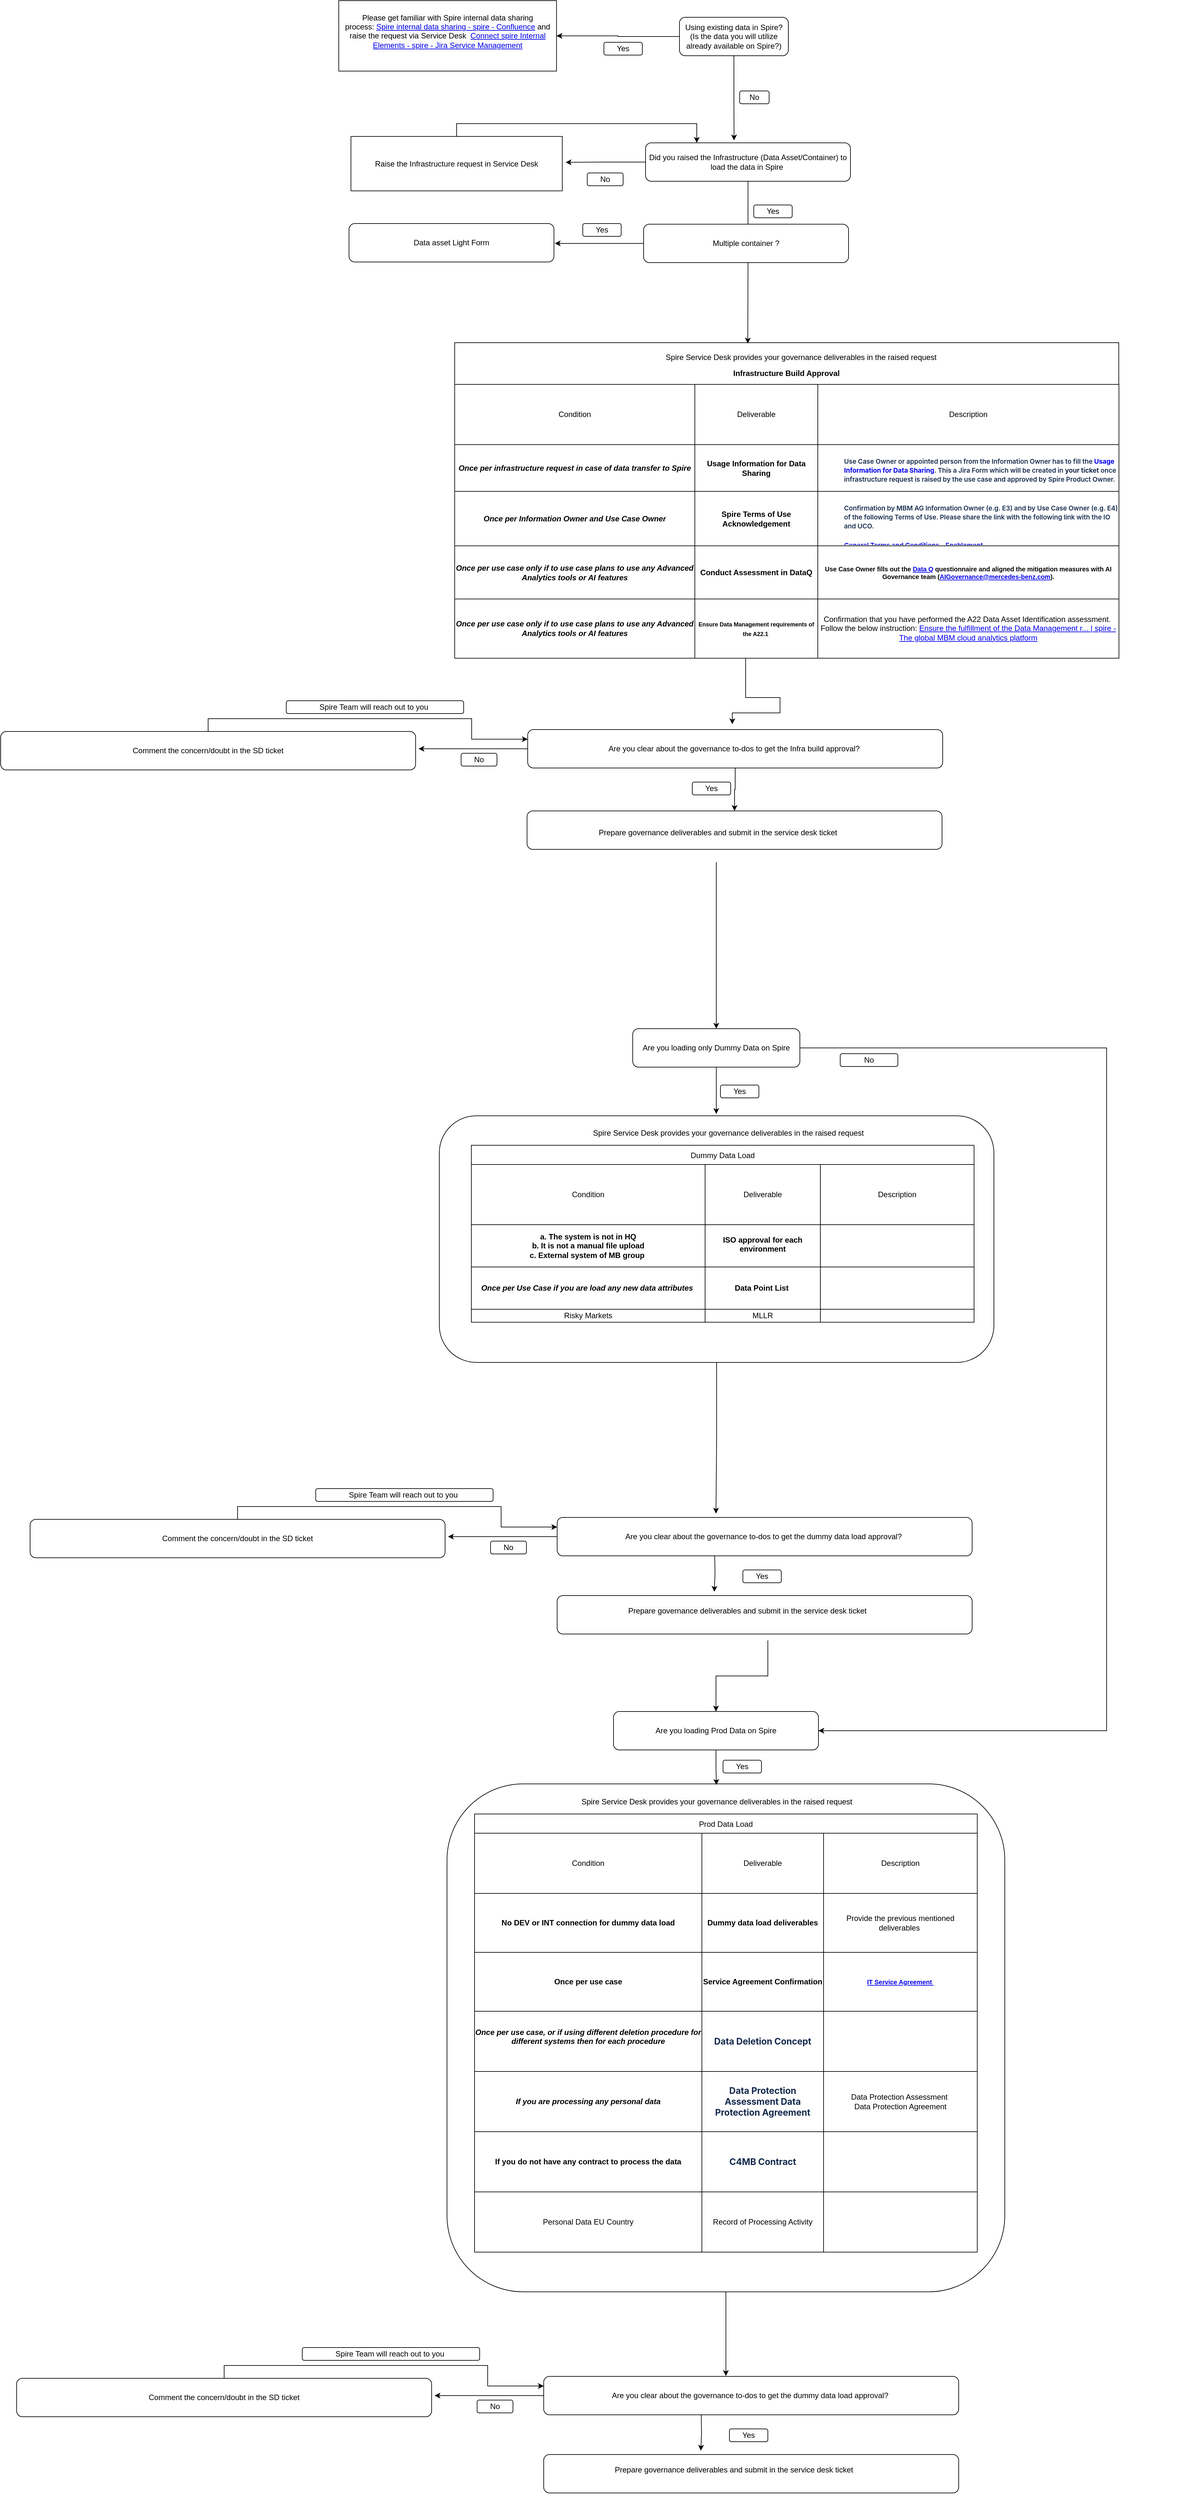 <mxfile version="26.2.14">
  <diagram name="Page-1" id="hQ-1x9BbB4eBENIIL7El">
    <mxGraphModel dx="2473" dy="1954" grid="0" gridSize="10" guides="0" tooltips="1" connect="1" arrows="1" fold="1" page="1" pageScale="1" pageWidth="850" pageHeight="1100" math="0" shadow="0">
      <root>
        <mxCell id="0" />
        <mxCell id="1" parent="0" />
        <mxCell id="YCz1P3o43b8qL185OjPD-56" value="" style="rounded=1;whiteSpace=wrap;html=1;" parent="1" vertex="1">
          <mxGeometry x="-60" y="2782" width="871" height="793" as="geometry" />
        </mxCell>
        <mxCell id="YCz1P3o43b8qL185OjPD-52" value="" style="rounded=1;whiteSpace=wrap;html=1;" parent="1" vertex="1">
          <mxGeometry x="112" y="2488" width="648" height="60" as="geometry" />
        </mxCell>
        <mxCell id="YCz1P3o43b8qL185OjPD-27" value="" style="rounded=1;whiteSpace=wrap;html=1;" parent="1" vertex="1">
          <mxGeometry x="65" y="1263" width="648" height="60" as="geometry" />
        </mxCell>
        <mxCell id="YCz1P3o43b8qL185OjPD-23" value="" style="rounded=1;whiteSpace=wrap;html=1;" parent="1" vertex="1">
          <mxGeometry x="-72" y="1739" width="866" height="385" as="geometry" />
        </mxCell>
        <mxCell id="YCz1P3o43b8qL185OjPD-5" style="edgeStyle=orthogonalEdgeStyle;rounded=0;orthogonalLoop=1;jettySize=auto;html=1;" parent="1" source="LPWXYnSDIeVFGLM9SnJD-1" target="LPWXYnSDIeVFGLM9SnJD-32" edge="1">
          <mxGeometry relative="1" as="geometry" />
        </mxCell>
        <mxCell id="LPWXYnSDIeVFGLM9SnJD-1" value="Using existing data in Spire?&lt;div&gt;(Is the data you will utilize already available on Spire?)&lt;/div&gt;" style="rounded=1;whiteSpace=wrap;html=1;" parent="1" vertex="1">
          <mxGeometry x="303" y="24" width="170" height="60" as="geometry" />
        </mxCell>
        <mxCell id="LPWXYnSDIeVFGLM9SnJD-10" value="No" style="rounded=1;whiteSpace=wrap;html=1;" parent="1" vertex="1">
          <mxGeometry x="397" y="139" width="46" height="20" as="geometry" />
        </mxCell>
        <mxCell id="YCz1P3o43b8qL185OjPD-7" style="edgeStyle=orthogonalEdgeStyle;rounded=0;orthogonalLoop=1;jettySize=auto;html=1;exitX=0;exitY=0.5;exitDx=0;exitDy=0;" parent="1" source="LPWXYnSDIeVFGLM9SnJD-18" edge="1">
          <mxGeometry relative="1" as="geometry">
            <mxPoint x="125.286" y="250.429" as="targetPoint" />
          </mxGeometry>
        </mxCell>
        <mxCell id="LPWXYnSDIeVFGLM9SnJD-18" value="Did you raised the Infrastructure (Data Asset/Container) to load the data in Spire&amp;nbsp;" style="rounded=1;whiteSpace=wrap;html=1;" parent="1" vertex="1">
          <mxGeometry x="250" y="220" width="320" height="60" as="geometry" />
        </mxCell>
        <mxCell id="YCz1P3o43b8qL185OjPD-24" style="edgeStyle=orthogonalEdgeStyle;rounded=0;orthogonalLoop=1;jettySize=auto;html=1;" parent="1" source="LPWXYnSDIeVFGLM9SnJD-28" edge="1">
          <mxGeometry relative="1" as="geometry">
            <mxPoint x="360.5" y="1736.095" as="targetPoint" />
          </mxGeometry>
        </mxCell>
        <mxCell id="LPWXYnSDIeVFGLM9SnJD-28" value="Are you loading only Dummy Data on Spire" style="rounded=1;whiteSpace=wrap;html=1;" parent="1" vertex="1">
          <mxGeometry x="230" y="1603" width="261" height="60" as="geometry" />
        </mxCell>
        <UserObject label="&#xa;&lt;span style=&quot;color: rgb(0, 0, 0); font-family: Helvetica; font-size: 12px; font-style: normal; font-variant-ligatures: normal; font-variant-caps: normal; font-weight: 400; letter-spacing: normal; orphans: 2; text-align: center; text-indent: 0px; text-transform: none; widows: 2; word-spacing: 0px; -webkit-text-stroke-width: 0px; white-space: normal; background-color: rgb(251, 251, 251); text-decoration-thickness: initial; text-decoration-style: initial; text-decoration-color: initial; display: inline !important; float: none;&quot;&gt;Please get familiar with&amp;nbsp;Spire internal data sharing process:&amp;nbsp;&lt;/span&gt;&lt;a style=&quot;forced-color-adjust: none; font-family: Helvetica; font-size: 12px; font-style: normal; font-variant-ligatures: normal; font-variant-caps: normal; font-weight: 400; letter-spacing: normal; orphans: 2; text-align: center; text-indent: 0px; text-transform: none; widows: 2; word-spacing: 0px; -webkit-text-stroke-width: 0px; white-space: normal; background-color: rgb(251, 251, 251);&quot; href=&quot;https://mercedes-benz-mobility.atlassian.net/wiki/spaces/DSPL/pages/673218737/Spire+internal+data+sharing&quot;&gt;Spire internal data sharing - spire - Confluence&lt;/a&gt;&lt;span style=&quot;color: rgb(0, 0, 0); font-family: Helvetica; font-size: 12px; font-style: normal; font-variant-ligatures: normal; font-variant-caps: normal; font-weight: 400; letter-spacing: normal; orphans: 2; text-align: center; text-indent: 0px; text-transform: none; widows: 2; word-spacing: 0px; -webkit-text-stroke-width: 0px; white-space: normal; background-color: rgb(251, 251, 251); text-decoration-thickness: initial; text-decoration-style: initial; text-decoration-color: initial; display: inline !important; float: none;&quot;&gt;&amp;nbsp;and raise the request via Service Desk&amp;nbsp;&amp;nbsp;&lt;/span&gt;&lt;a style=&quot;forced-color-adjust: none; font-family: Helvetica; font-size: 12px; font-style: normal; font-variant-ligatures: normal; font-variant-caps: normal; font-weight: 400; letter-spacing: normal; orphans: 2; text-align: center; text-indent: 0px; text-transform: none; widows: 2; word-spacing: 0px; -webkit-text-stroke-width: 0px; white-space: normal; background-color: rgb(251, 251, 251);&quot; href=&quot;https://mercedes-benz-mobility.atlassian.net/servicedesk/customer/portal/48/group/164/create/971&quot;&gt;Connect spire Internal Elements - spire - Jira Service Management&lt;/a&gt;&#xa;&#xa;" link="&#xa;&lt;span style=&quot;color: rgb(0, 0, 0); font-family: Helvetica; font-size: 12px; font-style: normal; font-variant-ligatures: normal; font-variant-caps: normal; font-weight: 400; letter-spacing: normal; orphans: 2; text-align: center; text-indent: 0px; text-transform: none; widows: 2; word-spacing: 0px; -webkit-text-stroke-width: 0px; white-space: normal; background-color: rgb(251, 251, 251); text-decoration-thickness: initial; text-decoration-style: initial; text-decoration-color: initial; display: inline !important; float: none;&quot;&gt;Please get familiar with&amp;nbsp;Spire internal data sharing process:&amp;nbsp;&lt;/span&gt;&lt;a style=&quot;forced-color-adjust: none; font-family: Helvetica; font-size: 12px; font-style: normal; font-variant-ligatures: normal; font-variant-caps: normal; font-weight: 400; letter-spacing: normal; orphans: 2; text-align: center; text-indent: 0px; text-transform: none; widows: 2; word-spacing: 0px; -webkit-text-stroke-width: 0px; white-space: normal; background-color: rgb(251, 251, 251);&quot; href=&quot;https://mercedes-benz-mobility.atlassian.net/wiki/spaces/DSPL/pages/673218737/Spire+internal+data+sharing&quot;&gt;Spire internal data sharing - spire - Confluence&lt;/a&gt;&lt;span style=&quot;color: rgb(0, 0, 0); font-family: Helvetica; font-size: 12px; font-style: normal; font-variant-ligatures: normal; font-variant-caps: normal; font-weight: 400; letter-spacing: normal; orphans: 2; text-align: center; text-indent: 0px; text-transform: none; widows: 2; word-spacing: 0px; -webkit-text-stroke-width: 0px; white-space: normal; background-color: rgb(251, 251, 251); text-decoration-thickness: initial; text-decoration-style: initial; text-decoration-color: initial; display: inline !important; float: none;&quot;&gt;&amp;nbsp;and raise the request via Service Desk&amp;nbsp;&amp;nbsp;&lt;/span&gt;&lt;a style=&quot;forced-color-adjust: none; font-family: Helvetica; font-size: 12px; font-style: normal; font-variant-ligatures: normal; font-variant-caps: normal; font-weight: 400; letter-spacing: normal; orphans: 2; text-align: center; text-indent: 0px; text-transform: none; widows: 2; word-spacing: 0px; -webkit-text-stroke-width: 0px; white-space: normal; background-color: rgb(251, 251, 251);&quot; href=&quot;https://mercedes-benz-mobility.atlassian.net/servicedesk/customer/portal/48/group/164/create/971&quot;&gt;Connect spire Internal Elements - spire - Jira Service Management&lt;/a&gt;&#xa;&#xa;" id="LPWXYnSDIeVFGLM9SnJD-32">
          <mxCell style="rounded=0;whiteSpace=wrap;html=1;" parent="1" vertex="1">
            <mxGeometry x="-229" y="-2" width="340" height="110" as="geometry" />
          </mxCell>
        </UserObject>
        <mxCell id="LPWXYnSDIeVFGLM9SnJD-85" value="Dummy Data Load" style="shape=table;startSize=30;container=1;collapsible=0;childLayout=tableLayout;" parent="1" vertex="1">
          <mxGeometry x="-22" y="1785" width="785" height="276.25" as="geometry" />
        </mxCell>
        <mxCell id="LPWXYnSDIeVFGLM9SnJD-86" value="" style="shape=tableRow;horizontal=0;startSize=0;swimlaneHead=0;swimlaneBody=0;strokeColor=inherit;top=0;left=0;bottom=0;right=0;collapsible=0;dropTarget=0;fillColor=none;points=[[0,0.5],[1,0.5]];portConstraint=eastwest;" parent="LPWXYnSDIeVFGLM9SnJD-85" vertex="1">
          <mxGeometry y="30" width="785" height="94" as="geometry" />
        </mxCell>
        <mxCell id="LPWXYnSDIeVFGLM9SnJD-95" value="Condition" style="shape=partialRectangle;html=1;whiteSpace=wrap;connectable=0;strokeColor=inherit;overflow=hidden;fillColor=none;top=0;left=0;bottom=0;right=0;pointerEvents=1;" parent="LPWXYnSDIeVFGLM9SnJD-86" vertex="1">
          <mxGeometry width="365" height="94" as="geometry">
            <mxRectangle width="365" height="94" as="alternateBounds" />
          </mxGeometry>
        </mxCell>
        <mxCell id="LPWXYnSDIeVFGLM9SnJD-87" value="Deliverable" style="shape=partialRectangle;html=1;whiteSpace=wrap;connectable=0;strokeColor=inherit;overflow=hidden;fillColor=none;top=0;left=0;bottom=0;right=0;pointerEvents=1;" parent="LPWXYnSDIeVFGLM9SnJD-86" vertex="1">
          <mxGeometry x="365" width="180" height="94" as="geometry">
            <mxRectangle width="180" height="94" as="alternateBounds" />
          </mxGeometry>
        </mxCell>
        <mxCell id="LPWXYnSDIeVFGLM9SnJD-88" value="Description" style="shape=partialRectangle;html=1;whiteSpace=wrap;connectable=0;strokeColor=inherit;overflow=hidden;fillColor=none;top=0;left=0;bottom=0;right=0;pointerEvents=1;" parent="LPWXYnSDIeVFGLM9SnJD-86" vertex="1">
          <mxGeometry x="545" width="240" height="94" as="geometry">
            <mxRectangle width="240" height="94" as="alternateBounds" />
          </mxGeometry>
        </mxCell>
        <mxCell id="LPWXYnSDIeVFGLM9SnJD-89" value="" style="shape=tableRow;horizontal=0;startSize=0;swimlaneHead=0;swimlaneBody=0;strokeColor=inherit;top=0;left=0;bottom=0;right=0;collapsible=0;dropTarget=0;fillColor=none;points=[[0,0.5],[1,0.5]];portConstraint=eastwest;" parent="LPWXYnSDIeVFGLM9SnJD-85" vertex="1">
          <mxGeometry y="124" width="785" height="66" as="geometry" />
        </mxCell>
        <mxCell id="LPWXYnSDIeVFGLM9SnJD-96" value="&lt;b&gt;a. The system is not in HQ&lt;/b&gt;&lt;div&gt;&lt;b&gt;b. It is not a manual file upload&lt;/b&gt;&lt;/div&gt;&lt;div&gt;&lt;b&gt;c. External system of MB group&amp;nbsp;&lt;/b&gt;&lt;/div&gt;" style="shape=partialRectangle;html=1;whiteSpace=wrap;connectable=0;strokeColor=inherit;overflow=hidden;fillColor=none;top=0;left=0;bottom=0;right=0;pointerEvents=1;" parent="LPWXYnSDIeVFGLM9SnJD-89" vertex="1">
          <mxGeometry width="365" height="66" as="geometry">
            <mxRectangle width="365" height="66" as="alternateBounds" />
          </mxGeometry>
        </mxCell>
        <mxCell id="LPWXYnSDIeVFGLM9SnJD-90" value="&#xa;&lt;strong style=&quot;forced-color-adjust: none; color: rgb(0, 0, 0); font-family: Helvetica; font-size: 12px; font-style: normal; font-variant-ligatures: normal; font-variant-caps: normal; letter-spacing: normal; orphans: 2; text-indent: 0px; text-transform: none; widows: 2; word-spacing: 0px; -webkit-text-stroke-width: 0px; white-space: normal; background-color: rgb(251, 251, 251); text-decoration-thickness: initial; text-decoration-style: initial; text-decoration-color: initial; text-align: left;&quot; data-prosemirror-mark-name=&quot;strong&quot; data-prosemirror-content-type=&quot;mark&quot;&gt;ISO approval for each environment&lt;/strong&gt;&#xa;&#xa;" style="shape=partialRectangle;html=1;whiteSpace=wrap;connectable=0;strokeColor=inherit;overflow=hidden;fillColor=none;top=0;left=0;bottom=0;right=0;pointerEvents=1;" parent="LPWXYnSDIeVFGLM9SnJD-89" vertex="1">
          <mxGeometry x="365" width="180" height="66" as="geometry">
            <mxRectangle width="180" height="66" as="alternateBounds" />
          </mxGeometry>
        </mxCell>
        <mxCell id="LPWXYnSDIeVFGLM9SnJD-91" value="" style="shape=partialRectangle;html=1;whiteSpace=wrap;connectable=0;strokeColor=inherit;overflow=hidden;fillColor=none;top=0;left=0;bottom=0;right=0;pointerEvents=1;" parent="LPWXYnSDIeVFGLM9SnJD-89" vertex="1">
          <mxGeometry x="545" width="240" height="66" as="geometry">
            <mxRectangle width="240" height="66" as="alternateBounds" />
          </mxGeometry>
        </mxCell>
        <mxCell id="LPWXYnSDIeVFGLM9SnJD-92" style="shape=tableRow;horizontal=0;startSize=0;swimlaneHead=0;swimlaneBody=0;strokeColor=inherit;top=0;left=0;bottom=0;right=0;collapsible=0;dropTarget=0;fillColor=none;points=[[0,0.5],[1,0.5]];portConstraint=eastwest;" parent="LPWXYnSDIeVFGLM9SnJD-85" vertex="1">
          <mxGeometry y="190" width="785" height="66" as="geometry" />
        </mxCell>
        <mxCell id="LPWXYnSDIeVFGLM9SnJD-97" value="&lt;strong style=&quot;color: light-dark(rgb(0, 0, 0), rgb(255, 255, 255)); text-align: left; background-color: transparent;&quot; data-prosemirror-mark-name=&quot;strong&quot; data-prosemirror-content-type=&quot;mark&quot;&gt;&lt;i&gt;Once per Use Case if you are load any new data attributes&amp;nbsp;&lt;/i&gt;&lt;/strong&gt;" style="shape=partialRectangle;html=1;whiteSpace=wrap;connectable=0;strokeColor=inherit;overflow=hidden;fillColor=none;top=0;left=0;bottom=0;right=0;pointerEvents=1;" parent="LPWXYnSDIeVFGLM9SnJD-92" vertex="1">
          <mxGeometry width="365" height="66" as="geometry">
            <mxRectangle width="365" height="66" as="alternateBounds" />
          </mxGeometry>
        </mxCell>
        <mxCell id="LPWXYnSDIeVFGLM9SnJD-93" value="&lt;strong style=&quot;text-align: left;&quot; data-prosemirror-mark-name=&quot;strong&quot; data-prosemirror-content-type=&quot;mark&quot;&gt;Data Point List&amp;nbsp;&lt;/strong&gt;" style="shape=partialRectangle;html=1;whiteSpace=wrap;connectable=0;strokeColor=inherit;overflow=hidden;fillColor=none;top=0;left=0;bottom=0;right=0;pointerEvents=1;" parent="LPWXYnSDIeVFGLM9SnJD-92" vertex="1">
          <mxGeometry x="365" width="180" height="66" as="geometry">
            <mxRectangle width="180" height="66" as="alternateBounds" />
          </mxGeometry>
        </mxCell>
        <mxCell id="LPWXYnSDIeVFGLM9SnJD-94" style="shape=partialRectangle;html=1;whiteSpace=wrap;connectable=0;strokeColor=inherit;overflow=hidden;fillColor=none;top=0;left=0;bottom=0;right=0;pointerEvents=1;" parent="LPWXYnSDIeVFGLM9SnJD-92" vertex="1">
          <mxGeometry x="545" width="240" height="66" as="geometry">
            <mxRectangle width="240" height="66" as="alternateBounds" />
          </mxGeometry>
        </mxCell>
        <mxCell id="Y7k2DuHG3BQ3ztzCPaFn-8" style="shape=tableRow;horizontal=0;startSize=0;swimlaneHead=0;swimlaneBody=0;strokeColor=inherit;top=0;left=0;bottom=0;right=0;collapsible=0;dropTarget=0;fillColor=none;points=[[0,0.5],[1,0.5]];portConstraint=eastwest;" vertex="1" parent="LPWXYnSDIeVFGLM9SnJD-85">
          <mxGeometry y="256" width="785" height="20" as="geometry" />
        </mxCell>
        <mxCell id="Y7k2DuHG3BQ3ztzCPaFn-9" value="Risky Markets" style="shape=partialRectangle;html=1;whiteSpace=wrap;connectable=0;strokeColor=inherit;overflow=hidden;fillColor=none;top=0;left=0;bottom=0;right=0;pointerEvents=1;" vertex="1" parent="Y7k2DuHG3BQ3ztzCPaFn-8">
          <mxGeometry width="365" height="20" as="geometry">
            <mxRectangle width="365" height="20" as="alternateBounds" />
          </mxGeometry>
        </mxCell>
        <mxCell id="Y7k2DuHG3BQ3ztzCPaFn-10" value="MLLR" style="shape=partialRectangle;html=1;whiteSpace=wrap;connectable=0;strokeColor=inherit;overflow=hidden;fillColor=none;top=0;left=0;bottom=0;right=0;pointerEvents=1;" vertex="1" parent="Y7k2DuHG3BQ3ztzCPaFn-8">
          <mxGeometry x="365" width="180" height="20" as="geometry">
            <mxRectangle width="180" height="20" as="alternateBounds" />
          </mxGeometry>
        </mxCell>
        <mxCell id="Y7k2DuHG3BQ3ztzCPaFn-11" style="shape=partialRectangle;html=1;whiteSpace=wrap;connectable=0;strokeColor=inherit;overflow=hidden;fillColor=none;top=0;left=0;bottom=0;right=0;pointerEvents=1;" vertex="1" parent="Y7k2DuHG3BQ3ztzCPaFn-8">
          <mxGeometry x="545" width="240" height="20" as="geometry">
            <mxRectangle width="240" height="20" as="alternateBounds" />
          </mxGeometry>
        </mxCell>
        <mxCell id="LPWXYnSDIeVFGLM9SnJD-98" value="Are you loading Prod Data on Spire" style="rounded=1;whiteSpace=wrap;html=1;" parent="1" vertex="1">
          <mxGeometry x="200" y="2669" width="320" height="60" as="geometry" />
        </mxCell>
        <mxCell id="LPWXYnSDIeVFGLM9SnJD-99" value="Prod Data Load" style="shape=table;startSize=30;container=1;collapsible=0;childLayout=tableLayout;" parent="1" vertex="1">
          <mxGeometry x="-17" y="2829" width="785" height="684" as="geometry" />
        </mxCell>
        <mxCell id="LPWXYnSDIeVFGLM9SnJD-100" value="" style="shape=tableRow;horizontal=0;startSize=0;swimlaneHead=0;swimlaneBody=0;strokeColor=inherit;top=0;left=0;bottom=0;right=0;collapsible=0;dropTarget=0;fillColor=none;points=[[0,0.5],[1,0.5]];portConstraint=eastwest;" parent="LPWXYnSDIeVFGLM9SnJD-99" vertex="1">
          <mxGeometry y="30" width="785" height="94" as="geometry" />
        </mxCell>
        <mxCell id="LPWXYnSDIeVFGLM9SnJD-101" value="Condition" style="shape=partialRectangle;html=1;whiteSpace=wrap;connectable=0;strokeColor=inherit;overflow=hidden;fillColor=none;top=0;left=0;bottom=0;right=0;pointerEvents=1;" parent="LPWXYnSDIeVFGLM9SnJD-100" vertex="1">
          <mxGeometry width="355" height="94" as="geometry">
            <mxRectangle width="355" height="94" as="alternateBounds" />
          </mxGeometry>
        </mxCell>
        <mxCell id="LPWXYnSDIeVFGLM9SnJD-102" value="Deliverable" style="shape=partialRectangle;html=1;whiteSpace=wrap;connectable=0;strokeColor=inherit;overflow=hidden;fillColor=none;top=0;left=0;bottom=0;right=0;pointerEvents=1;" parent="LPWXYnSDIeVFGLM9SnJD-100" vertex="1">
          <mxGeometry x="355" width="190" height="94" as="geometry">
            <mxRectangle width="190" height="94" as="alternateBounds" />
          </mxGeometry>
        </mxCell>
        <mxCell id="LPWXYnSDIeVFGLM9SnJD-103" value="Description" style="shape=partialRectangle;html=1;whiteSpace=wrap;connectable=0;strokeColor=inherit;overflow=hidden;fillColor=none;top=0;left=0;bottom=0;right=0;pointerEvents=1;" parent="LPWXYnSDIeVFGLM9SnJD-100" vertex="1">
          <mxGeometry x="545" width="240" height="94" as="geometry">
            <mxRectangle width="240" height="94" as="alternateBounds" />
          </mxGeometry>
        </mxCell>
        <mxCell id="LPWXYnSDIeVFGLM9SnJD-124" value="" style="shape=tableRow;horizontal=0;startSize=0;swimlaneHead=0;swimlaneBody=0;strokeColor=inherit;top=0;left=0;bottom=0;right=0;collapsible=0;dropTarget=0;fillColor=none;points=[[0,0.5],[1,0.5]];portConstraint=eastwest;" parent="LPWXYnSDIeVFGLM9SnJD-99" vertex="1">
          <mxGeometry y="124" width="785" height="92" as="geometry" />
        </mxCell>
        <mxCell id="LPWXYnSDIeVFGLM9SnJD-125" value="&lt;b&gt;No DEV or INT connection for dummy data load&lt;/b&gt;" style="shape=partialRectangle;html=1;whiteSpace=wrap;connectable=0;strokeColor=inherit;overflow=hidden;fillColor=none;top=0;left=0;bottom=0;right=0;pointerEvents=1;" parent="LPWXYnSDIeVFGLM9SnJD-124" vertex="1">
          <mxGeometry width="355" height="92" as="geometry">
            <mxRectangle width="355" height="92" as="alternateBounds" />
          </mxGeometry>
        </mxCell>
        <mxCell id="LPWXYnSDIeVFGLM9SnJD-126" value="&lt;b&gt;Dummy data load deliverables&lt;/b&gt;" style="shape=partialRectangle;html=1;whiteSpace=wrap;connectable=0;strokeColor=inherit;overflow=hidden;fillColor=none;top=0;left=0;bottom=0;right=0;pointerEvents=1;" parent="LPWXYnSDIeVFGLM9SnJD-124" vertex="1">
          <mxGeometry x="355" width="190" height="92" as="geometry">
            <mxRectangle width="190" height="92" as="alternateBounds" />
          </mxGeometry>
        </mxCell>
        <mxCell id="LPWXYnSDIeVFGLM9SnJD-127" value="Provide the previous mentioned deliverables&amp;nbsp;" style="shape=partialRectangle;html=1;whiteSpace=wrap;connectable=0;strokeColor=inherit;overflow=hidden;fillColor=none;top=0;left=0;bottom=0;right=0;pointerEvents=1;" parent="LPWXYnSDIeVFGLM9SnJD-124" vertex="1">
          <mxGeometry x="545" width="240" height="92" as="geometry">
            <mxRectangle width="240" height="92" as="alternateBounds" />
          </mxGeometry>
        </mxCell>
        <mxCell id="LPWXYnSDIeVFGLM9SnJD-104" value="" style="shape=tableRow;horizontal=0;startSize=0;swimlaneHead=0;swimlaneBody=0;strokeColor=inherit;top=0;left=0;bottom=0;right=0;collapsible=0;dropTarget=0;fillColor=none;points=[[0,0.5],[1,0.5]];portConstraint=eastwest;" parent="LPWXYnSDIeVFGLM9SnJD-99" vertex="1">
          <mxGeometry y="216" width="785" height="92" as="geometry" />
        </mxCell>
        <mxCell id="LPWXYnSDIeVFGLM9SnJD-105" value="&lt;b&gt;Once per use case&lt;/b&gt;" style="shape=partialRectangle;html=1;whiteSpace=wrap;connectable=0;strokeColor=inherit;overflow=hidden;fillColor=none;top=0;left=0;bottom=0;right=0;pointerEvents=1;" parent="LPWXYnSDIeVFGLM9SnJD-104" vertex="1">
          <mxGeometry width="355" height="92" as="geometry">
            <mxRectangle width="355" height="92" as="alternateBounds" />
          </mxGeometry>
        </mxCell>
        <mxCell id="LPWXYnSDIeVFGLM9SnJD-106" value="&lt;b&gt;Service Agreement Confirmation&lt;/b&gt;" style="shape=partialRectangle;html=1;whiteSpace=wrap;connectable=0;strokeColor=inherit;overflow=hidden;fillColor=none;top=0;left=0;bottom=0;right=0;pointerEvents=1;" parent="LPWXYnSDIeVFGLM9SnJD-104" vertex="1">
          <mxGeometry x="355" width="190" height="92" as="geometry">
            <mxRectangle width="190" height="92" as="alternateBounds" />
          </mxGeometry>
        </mxCell>
        <mxCell id="LPWXYnSDIeVFGLM9SnJD-107" value="&lt;h5 data-pm-slice=&quot;1 1 []&quot; data-prosemirror-node-block=&quot;true&quot; data-prosemirror-node-name=&quot;heading&quot; data-prosemirror-content-type=&quot;node&quot; data-local-id=&quot;a94f655c-dc84-40ea-876c-7d7ab082163d&quot;&gt;&lt;a data-prosemirror-mark-name=&quot;link&quot; data-prosemirror-content-type=&quot;mark&quot; href=&quot;https://social.cloud.corpintra.net/docs/DOC-523059&quot;&gt;IT Service Agreement&amp;nbsp;&lt;/a&gt;&lt;/h5&gt;" style="shape=partialRectangle;html=1;whiteSpace=wrap;connectable=0;strokeColor=inherit;overflow=hidden;fillColor=none;top=0;left=0;bottom=0;right=0;pointerEvents=1;" parent="LPWXYnSDIeVFGLM9SnJD-104" vertex="1">
          <mxGeometry x="545" width="240" height="92" as="geometry">
            <mxRectangle width="240" height="92" as="alternateBounds" />
          </mxGeometry>
        </mxCell>
        <mxCell id="LPWXYnSDIeVFGLM9SnJD-112" style="shape=tableRow;horizontal=0;startSize=0;swimlaneHead=0;swimlaneBody=0;strokeColor=inherit;top=0;left=0;bottom=0;right=0;collapsible=0;dropTarget=0;fillColor=none;points=[[0,0.5],[1,0.5]];portConstraint=eastwest;" parent="LPWXYnSDIeVFGLM9SnJD-99" vertex="1">
          <mxGeometry y="308" width="785" height="94" as="geometry" />
        </mxCell>
        <mxCell id="LPWXYnSDIeVFGLM9SnJD-113" value="&lt;div style=&quot;&quot;&gt;&lt;span style=&quot;background-color: transparent;&quot;&gt;&lt;b&gt;&lt;i&gt;Once per use case, or if using different deletion procedure for different systems then for each procedure&lt;/i&gt;&lt;/b&gt;&lt;/span&gt;&lt;/div&gt;&lt;div style=&quot;&quot;&gt;&lt;span style=&quot;background-color: transparent;&quot;&gt;&lt;b&gt;&lt;i&gt;&lt;br&gt;&lt;/i&gt;&lt;/b&gt;&lt;/span&gt;&lt;/div&gt;" style="shape=partialRectangle;html=1;whiteSpace=wrap;connectable=0;strokeColor=inherit;overflow=hidden;fillColor=none;top=0;left=0;bottom=0;right=0;pointerEvents=1;" parent="LPWXYnSDIeVFGLM9SnJD-112" vertex="1">
          <mxGeometry width="355" height="94" as="geometry">
            <mxRectangle width="355" height="94" as="alternateBounds" />
          </mxGeometry>
        </mxCell>
        <mxCell id="LPWXYnSDIeVFGLM9SnJD-114" value="&lt;strong style=&quot;color: rgb(23, 43, 77); font-family: -apple-system, BlinkMacSystemFont, &amp;quot;Segoe UI&amp;quot;, Roboto, Oxygen, Ubuntu, &amp;quot;Fira Sans&amp;quot;, &amp;quot;Droid Sans&amp;quot;, &amp;quot;Helvetica Neue&amp;quot;, sans-serif; font-size: 14px; letter-spacing: -0.07px; text-align: start; white-space-collapse: preserve; background-color: rgb(255, 255, 255);&quot; data-renderer-mark=&quot;true&quot;&gt;Data Deletion Concept&lt;/strong&gt;" style="shape=partialRectangle;html=1;whiteSpace=wrap;connectable=0;strokeColor=inherit;overflow=hidden;fillColor=none;top=0;left=0;bottom=0;right=0;pointerEvents=1;" parent="LPWXYnSDIeVFGLM9SnJD-112" vertex="1">
          <mxGeometry x="355" width="190" height="94" as="geometry">
            <mxRectangle width="190" height="94" as="alternateBounds" />
          </mxGeometry>
        </mxCell>
        <mxCell id="LPWXYnSDIeVFGLM9SnJD-115" style="shape=partialRectangle;html=1;whiteSpace=wrap;connectable=0;strokeColor=inherit;overflow=hidden;fillColor=none;top=0;left=0;bottom=0;right=0;pointerEvents=1;" parent="LPWXYnSDIeVFGLM9SnJD-112" vertex="1">
          <mxGeometry x="545" width="240" height="94" as="geometry">
            <mxRectangle width="240" height="94" as="alternateBounds" />
          </mxGeometry>
        </mxCell>
        <mxCell id="LPWXYnSDIeVFGLM9SnJD-116" style="shape=tableRow;horizontal=0;startSize=0;swimlaneHead=0;swimlaneBody=0;strokeColor=inherit;top=0;left=0;bottom=0;right=0;collapsible=0;dropTarget=0;fillColor=none;points=[[0,0.5],[1,0.5]];portConstraint=eastwest;" parent="LPWXYnSDIeVFGLM9SnJD-99" vertex="1">
          <mxGeometry y="402" width="785" height="94" as="geometry" />
        </mxCell>
        <mxCell id="LPWXYnSDIeVFGLM9SnJD-117" value="&lt;strong style=&quot;color: light-dark(rgb(0, 0, 0), rgb(255, 255, 255)); background-color: transparent; text-align: left;&quot; data-prosemirror-mark-name=&quot;strong&quot; data-prosemirror-content-type=&quot;mark&quot;&gt;&lt;i&gt;If you are processing any personal data&lt;/i&gt;&lt;/strong&gt;" style="shape=partialRectangle;html=1;whiteSpace=wrap;connectable=0;strokeColor=inherit;overflow=hidden;fillColor=none;top=0;left=0;bottom=0;right=0;pointerEvents=1;align=center;" parent="LPWXYnSDIeVFGLM9SnJD-116" vertex="1">
          <mxGeometry width="355" height="94" as="geometry">
            <mxRectangle width="355" height="94" as="alternateBounds" />
          </mxGeometry>
        </mxCell>
        <mxCell id="LPWXYnSDIeVFGLM9SnJD-118" value="&lt;strong style=&quot;white-space-collapse: preserve; color: rgb(23, 43, 77); font-family: -apple-system, BlinkMacSystemFont, &amp;quot;Segoe UI&amp;quot;, Roboto, Oxygen, Ubuntu, &amp;quot;Fira Sans&amp;quot;, &amp;quot;Droid Sans&amp;quot;, &amp;quot;Helvetica Neue&amp;quot;, sans-serif; font-size: 14px; letter-spacing: -0.07px; text-align: start; background-color: rgb(255, 255, 255);&quot; data-renderer-mark=&quot;true&quot;&gt;Data Protection Assessment Data Protection Agreement&lt;/strong&gt;" style="shape=partialRectangle;html=1;whiteSpace=wrap;connectable=0;strokeColor=inherit;overflow=hidden;fillColor=none;top=0;left=0;bottom=0;right=0;pointerEvents=1;" parent="LPWXYnSDIeVFGLM9SnJD-116" vertex="1">
          <mxGeometry x="355" width="190" height="94" as="geometry">
            <mxRectangle width="190" height="94" as="alternateBounds" />
          </mxGeometry>
        </mxCell>
        <mxCell id="LPWXYnSDIeVFGLM9SnJD-119" value="Data Protection Assessment&amp;nbsp;&lt;div&gt;Data Protection Agreement&lt;/div&gt;" style="shape=partialRectangle;html=1;whiteSpace=wrap;connectable=0;strokeColor=inherit;overflow=hidden;fillColor=none;top=0;left=0;bottom=0;right=0;pointerEvents=1;" parent="LPWXYnSDIeVFGLM9SnJD-116" vertex="1">
          <mxGeometry x="545" width="240" height="94" as="geometry">
            <mxRectangle width="240" height="94" as="alternateBounds" />
          </mxGeometry>
        </mxCell>
        <mxCell id="LPWXYnSDIeVFGLM9SnJD-120" style="shape=tableRow;horizontal=0;startSize=0;swimlaneHead=0;swimlaneBody=0;strokeColor=inherit;top=0;left=0;bottom=0;right=0;collapsible=0;dropTarget=0;fillColor=none;points=[[0,0.5],[1,0.5]];portConstraint=eastwest;" parent="LPWXYnSDIeVFGLM9SnJD-99" vertex="1">
          <mxGeometry y="496" width="785" height="94" as="geometry" />
        </mxCell>
        <mxCell id="LPWXYnSDIeVFGLM9SnJD-121" value="&lt;b&gt;If you do not have any contract to process the data&lt;/b&gt;" style="shape=partialRectangle;html=1;whiteSpace=wrap;connectable=0;strokeColor=inherit;overflow=hidden;fillColor=none;top=0;left=0;bottom=0;right=0;pointerEvents=1;" parent="LPWXYnSDIeVFGLM9SnJD-120" vertex="1">
          <mxGeometry width="355" height="94" as="geometry">
            <mxRectangle width="355" height="94" as="alternateBounds" />
          </mxGeometry>
        </mxCell>
        <mxCell id="LPWXYnSDIeVFGLM9SnJD-122" value="&lt;strong style=&quot;white-space-collapse: preserve; color: rgb(23, 43, 77); font-family: -apple-system, BlinkMacSystemFont, &amp;quot;Segoe UI&amp;quot;, Roboto, Oxygen, Ubuntu, &amp;quot;Fira Sans&amp;quot;, &amp;quot;Droid Sans&amp;quot;, &amp;quot;Helvetica Neue&amp;quot;, sans-serif; font-size: 14px; letter-spacing: -0.07px; text-align: start; background-color: rgb(255, 255, 255);&quot; data-renderer-mark=&quot;true&quot;&gt;C4MB Contract&lt;/strong&gt;" style="shape=partialRectangle;html=1;whiteSpace=wrap;connectable=0;strokeColor=inherit;overflow=hidden;fillColor=none;top=0;left=0;bottom=0;right=0;pointerEvents=1;" parent="LPWXYnSDIeVFGLM9SnJD-120" vertex="1">
          <mxGeometry x="355" width="190" height="94" as="geometry">
            <mxRectangle width="190" height="94" as="alternateBounds" />
          </mxGeometry>
        </mxCell>
        <mxCell id="LPWXYnSDIeVFGLM9SnJD-123" value="" style="shape=partialRectangle;html=1;whiteSpace=wrap;connectable=0;strokeColor=inherit;overflow=hidden;fillColor=none;top=0;left=0;bottom=0;right=0;pointerEvents=1;" parent="LPWXYnSDIeVFGLM9SnJD-120" vertex="1">
          <mxGeometry x="545" width="240" height="94" as="geometry">
            <mxRectangle width="240" height="94" as="alternateBounds" />
          </mxGeometry>
        </mxCell>
        <mxCell id="LPWXYnSDIeVFGLM9SnJD-108" style="shape=tableRow;horizontal=0;startSize=0;swimlaneHead=0;swimlaneBody=0;strokeColor=inherit;top=0;left=0;bottom=0;right=0;collapsible=0;dropTarget=0;fillColor=none;points=[[0,0.5],[1,0.5]];portConstraint=eastwest;" parent="LPWXYnSDIeVFGLM9SnJD-99" vertex="1">
          <mxGeometry y="590" width="785" height="94" as="geometry" />
        </mxCell>
        <mxCell id="LPWXYnSDIeVFGLM9SnJD-109" value="Personal Data EU Country" style="shape=partialRectangle;html=1;whiteSpace=wrap;connectable=0;strokeColor=inherit;overflow=hidden;fillColor=none;top=0;left=0;bottom=0;right=0;pointerEvents=1;" parent="LPWXYnSDIeVFGLM9SnJD-108" vertex="1">
          <mxGeometry width="355" height="94" as="geometry">
            <mxRectangle width="355" height="94" as="alternateBounds" />
          </mxGeometry>
        </mxCell>
        <mxCell id="LPWXYnSDIeVFGLM9SnJD-110" value="Record of Processing Activity" style="shape=partialRectangle;html=1;whiteSpace=wrap;connectable=0;strokeColor=inherit;overflow=hidden;fillColor=none;top=0;left=0;bottom=0;right=0;pointerEvents=1;" parent="LPWXYnSDIeVFGLM9SnJD-108" vertex="1">
          <mxGeometry x="355" width="190" height="94" as="geometry">
            <mxRectangle width="190" height="94" as="alternateBounds" />
          </mxGeometry>
        </mxCell>
        <mxCell id="LPWXYnSDIeVFGLM9SnJD-111" value="" style="shape=partialRectangle;html=1;whiteSpace=wrap;connectable=0;strokeColor=inherit;overflow=hidden;fillColor=none;top=0;left=0;bottom=0;right=0;pointerEvents=1;" parent="LPWXYnSDIeVFGLM9SnJD-108" vertex="1">
          <mxGeometry x="545" width="240" height="94" as="geometry">
            <mxRectangle width="240" height="94" as="alternateBounds" />
          </mxGeometry>
        </mxCell>
        <mxCell id="LPWXYnSDIeVFGLM9SnJD-129" value="Yes" style="rounded=1;whiteSpace=wrap;html=1;" parent="1" vertex="1">
          <mxGeometry x="419" y="317" width="60" height="20" as="geometry" />
        </mxCell>
        <mxCell id="LPWXYnSDIeVFGLM9SnJD-131" value="No" style="rounded=1;whiteSpace=wrap;html=1;" parent="1" vertex="1">
          <mxGeometry x="554" y="1642" width="90" height="20" as="geometry" />
        </mxCell>
        <mxCell id="LPWXYnSDIeVFGLM9SnJD-133" value="Yes" style="rounded=1;whiteSpace=wrap;html=1;" parent="1" vertex="1">
          <mxGeometry x="367" y="1691" width="60" height="20" as="geometry" />
        </mxCell>
        <mxCell id="YCz1P3o43b8qL185OjPD-9" style="edgeStyle=orthogonalEdgeStyle;rounded=0;orthogonalLoop=1;jettySize=auto;html=1;entryX=0.25;entryY=0;entryDx=0;entryDy=0;exitX=0.5;exitY=0;exitDx=0;exitDy=0;" parent="1" source="LPWXYnSDIeVFGLM9SnJD-134" target="LPWXYnSDIeVFGLM9SnJD-18" edge="1">
          <mxGeometry relative="1" as="geometry" />
        </mxCell>
        <UserObject label="Raise the Infrastructure request in Service Desk" link="&#xa;&lt;span style=&quot;color: rgb(0, 0, 0); font-family: Helvetica; font-size: 12px; font-style: normal; font-variant-ligatures: normal; font-variant-caps: normal; font-weight: 400; letter-spacing: normal; orphans: 2; text-align: center; text-indent: 0px; text-transform: none; widows: 2; word-spacing: 0px; -webkit-text-stroke-width: 0px; white-space: normal; background-color: rgb(251, 251, 251); text-decoration-thickness: initial; text-decoration-style: initial; text-decoration-color: initial; display: inline !important; float: none;&quot;&gt;Please get familiar with&amp;nbsp;Spire internal data sharing process:&amp;nbsp;&lt;/span&gt;&lt;a style=&quot;forced-color-adjust: none; font-family: Helvetica; font-size: 12px; font-style: normal; font-variant-ligatures: normal; font-variant-caps: normal; font-weight: 400; letter-spacing: normal; orphans: 2; text-align: center; text-indent: 0px; text-transform: none; widows: 2; word-spacing: 0px; -webkit-text-stroke-width: 0px; white-space: normal; background-color: rgb(251, 251, 251);&quot; href=&quot;https://mercedes-benz-mobility.atlassian.net/wiki/spaces/DSPL/pages/673218737/Spire+internal+data+sharing&quot;&gt;Spire internal data sharing - spire - Confluence&lt;/a&gt;&lt;span style=&quot;color: rgb(0, 0, 0); font-family: Helvetica; font-size: 12px; font-style: normal; font-variant-ligatures: normal; font-variant-caps: normal; font-weight: 400; letter-spacing: normal; orphans: 2; text-align: center; text-indent: 0px; text-transform: none; widows: 2; word-spacing: 0px; -webkit-text-stroke-width: 0px; white-space: normal; background-color: rgb(251, 251, 251); text-decoration-thickness: initial; text-decoration-style: initial; text-decoration-color: initial; display: inline !important; float: none;&quot;&gt;&amp;nbsp;and raise the request via Service Desk&amp;nbsp;&amp;nbsp;&lt;/span&gt;&lt;a style=&quot;forced-color-adjust: none; font-family: Helvetica; font-size: 12px; font-style: normal; font-variant-ligatures: normal; font-variant-caps: normal; font-weight: 400; letter-spacing: normal; orphans: 2; text-align: center; text-indent: 0px; text-transform: none; widows: 2; word-spacing: 0px; -webkit-text-stroke-width: 0px; white-space: normal; background-color: rgb(251, 251, 251);&quot; href=&quot;https://mercedes-benz-mobility.atlassian.net/servicedesk/customer/portal/48/group/164/create/971&quot;&gt;Connect spire Internal Elements - spire - Jira Service Management&lt;/a&gt;&#xa;&#xa;" id="LPWXYnSDIeVFGLM9SnJD-134">
          <mxCell style="rounded=0;whiteSpace=wrap;html=1;" parent="1" vertex="1">
            <mxGeometry x="-210" y="210" width="330" height="85" as="geometry" />
          </mxCell>
        </UserObject>
        <mxCell id="LPWXYnSDIeVFGLM9SnJD-9" value="Yes" style="rounded=1;whiteSpace=wrap;html=1;" parent="1" vertex="1">
          <mxGeometry x="185" y="63" width="60" height="20" as="geometry" />
        </mxCell>
        <mxCell id="LPWXYnSDIeVFGLM9SnJD-140" value="No" style="rounded=1;whiteSpace=wrap;html=1;" parent="1" vertex="1">
          <mxGeometry x="159" y="267" width="56" height="20" as="geometry" />
        </mxCell>
        <mxCell id="YCz1P3o43b8qL185OjPD-4" style="edgeStyle=orthogonalEdgeStyle;rounded=0;orthogonalLoop=1;jettySize=auto;html=1;entryX=0.432;entryY=-0.064;entryDx=0;entryDy=0;entryPerimeter=0;" parent="1" source="LPWXYnSDIeVFGLM9SnJD-1" target="LPWXYnSDIeVFGLM9SnJD-18" edge="1">
          <mxGeometry relative="1" as="geometry" />
        </mxCell>
        <mxCell id="YCz1P3o43b8qL185OjPD-10" value="" style="group" parent="1" vertex="1" connectable="0">
          <mxGeometry x="-48" y="530" width="1155" height="554" as="geometry" />
        </mxCell>
        <mxCell id="LPWXYnSDIeVFGLM9SnJD-84" value="" style="rounded=0;whiteSpace=wrap;html=1;" parent="YCz1P3o43b8qL185OjPD-10" vertex="1">
          <mxGeometry y="2" width="1037" height="67.15" as="geometry" />
        </mxCell>
        <mxCell id="LPWXYnSDIeVFGLM9SnJD-30" value="&lt;strong data-prosemirror-content-type=&quot;mark&quot; data-prosemirror-mark-name=&quot;strong&quot; style=&quot;forced-color-adjust: none; color: rgb(0, 0, 0); font-family: Helvetica; font-size: 12px; font-style: normal; font-variant-ligatures: normal; font-variant-caps: normal; letter-spacing: normal; orphans: 2; text-align: center; text-indent: 0px; text-transform: none; widows: 2; word-spacing: 0px; -webkit-text-stroke-width: 0px; white-space: normal; background-color: rgb(251, 251, 251); text-decoration-thickness: initial; text-decoration-style: initial; text-decoration-color: initial;&quot;&gt;Infrastructure Build Approval&lt;/strong&gt;" style="text;whiteSpace=wrap;html=1;" parent="YCz1P3o43b8qL185OjPD-10" vertex="1">
          <mxGeometry x="432.995" y="36.001" width="220.779" height="44.768" as="geometry" />
        </mxCell>
        <mxCell id="LPWXYnSDIeVFGLM9SnJD-47" value="" style="shape=table;startSize=0;container=1;collapsible=0;childLayout=tableLayout;" parent="YCz1P3o43b8qL185OjPD-10" vertex="1">
          <mxGeometry y="67.152" width="1037.25" height="427.447" as="geometry" />
        </mxCell>
        <mxCell id="LPWXYnSDIeVFGLM9SnJD-52" value="" style="shape=tableRow;horizontal=0;startSize=0;swimlaneHead=0;swimlaneBody=0;strokeColor=inherit;top=0;left=0;bottom=0;right=0;collapsible=0;dropTarget=0;fillColor=none;points=[[0,0.5],[1,0.5]];portConstraint=eastwest;" parent="LPWXYnSDIeVFGLM9SnJD-47" vertex="1">
          <mxGeometry width="1037.25" height="94" as="geometry" />
        </mxCell>
        <mxCell id="LPWXYnSDIeVFGLM9SnJD-53" value="Condition" style="shape=partialRectangle;html=1;whiteSpace=wrap;connectable=0;strokeColor=inherit;overflow=hidden;fillColor=none;top=0;left=0;bottom=0;right=0;pointerEvents=1;" parent="LPWXYnSDIeVFGLM9SnJD-52" vertex="1">
          <mxGeometry width="375" height="94" as="geometry">
            <mxRectangle width="375" height="94" as="alternateBounds" />
          </mxGeometry>
        </mxCell>
        <mxCell id="LPWXYnSDIeVFGLM9SnJD-54" value="Deliverable" style="shape=partialRectangle;html=1;whiteSpace=wrap;connectable=0;strokeColor=inherit;overflow=hidden;fillColor=none;top=0;left=0;bottom=0;right=0;pointerEvents=1;" parent="LPWXYnSDIeVFGLM9SnJD-52" vertex="1">
          <mxGeometry x="375" width="192" height="94" as="geometry">
            <mxRectangle width="192" height="94" as="alternateBounds" />
          </mxGeometry>
        </mxCell>
        <mxCell id="LPWXYnSDIeVFGLM9SnJD-55" value="Description" style="shape=partialRectangle;html=1;whiteSpace=wrap;connectable=0;strokeColor=inherit;overflow=hidden;fillColor=none;top=0;left=0;bottom=0;right=0;pointerEvents=1;" parent="LPWXYnSDIeVFGLM9SnJD-52" vertex="1">
          <mxGeometry x="567" width="470" height="94" as="geometry">
            <mxRectangle width="470" height="94" as="alternateBounds" />
          </mxGeometry>
        </mxCell>
        <mxCell id="LPWXYnSDIeVFGLM9SnJD-56" value="" style="shape=tableRow;horizontal=0;startSize=0;swimlaneHead=0;swimlaneBody=0;strokeColor=inherit;top=0;left=0;bottom=0;right=0;collapsible=0;dropTarget=0;fillColor=none;points=[[0,0.5],[1,0.5]];portConstraint=eastwest;" parent="LPWXYnSDIeVFGLM9SnJD-47" vertex="1">
          <mxGeometry y="94" width="1037.25" height="73" as="geometry" />
        </mxCell>
        <mxCell id="LPWXYnSDIeVFGLM9SnJD-57" value="&lt;i style=&quot;text-align: left;&quot;&gt;&lt;strong style=&quot;background-color: transparent; color: light-dark(rgb(0, 0, 0), rgb(255, 255, 255));&quot; data-prosemirror-content-type=&quot;mark&quot; data-prosemirror-mark-name=&quot;strong&quot;&gt;Once&amp;nbsp;&lt;/strong&gt;&lt;strong style=&quot;background-color: transparent; color: light-dark(rgb(0, 0, 0), rgb(255, 255, 255));&quot; data-prosemirror-content-type=&quot;mark&quot; data-prosemirror-mark-name=&quot;strong&quot;&gt;per infrastructure request in case of data transfer to Spire&lt;/strong&gt;&lt;/i&gt;" style="shape=partialRectangle;html=1;whiteSpace=wrap;connectable=0;strokeColor=inherit;overflow=hidden;fillColor=none;top=0;left=0;bottom=0;right=0;pointerEvents=1;" parent="LPWXYnSDIeVFGLM9SnJD-56" vertex="1">
          <mxGeometry width="375" height="73" as="geometry">
            <mxRectangle width="375" height="73" as="alternateBounds" />
          </mxGeometry>
        </mxCell>
        <mxCell id="LPWXYnSDIeVFGLM9SnJD-58" value="&lt;strong style=&quot;text-align: left;&quot; data-prosemirror-content-type=&quot;mark&quot; data-prosemirror-mark-name=&quot;strong&quot;&gt;Usage Information for Data Sharing&lt;/strong&gt;" style="shape=partialRectangle;html=1;whiteSpace=wrap;connectable=0;strokeColor=inherit;overflow=hidden;fillColor=none;top=0;left=0;bottom=0;right=0;pointerEvents=1;" parent="LPWXYnSDIeVFGLM9SnJD-56" vertex="1">
          <mxGeometry x="375" width="192" height="73" as="geometry">
            <mxRectangle width="192" height="73" as="alternateBounds" />
          </mxGeometry>
        </mxCell>
        <mxCell id="LPWXYnSDIeVFGLM9SnJD-59" value="&lt;blockquote style=&quot;margin: 0 0 0 40px; border: none; padding: 0px;&quot;&gt;&lt;h5 style=&quot;margin-top: 1.667em; padding: 0px; font-weight: var(--ds-font-weight-semibold, 600); font-size: 0.857em; line-height: 1.333; font-family: -apple-system, BlinkMacSystemFont, &amp;quot;Segoe UI&amp;quot;, Roboto, Oxygen, Ubuntu, &amp;quot;Fira Sans&amp;quot;, &amp;quot;Droid Sans&amp;quot;, &amp;quot;Helvetica Neue&amp;quot;, sans-serif; color: rgb(23, 43, 77); letter-spacing: -0.042px; text-align: start; white-space-collapse: preserve; background-color: rgb(255, 255, 255);&quot; data-renderer-start-pos=&quot;73&quot; id=&quot;Task-and-Responsibility:-Use-Case-Owner-or-appointed-person-from-the-Information-Owner-has-to-fill-the-Usage-Information-for-Data-Sharing.-This-a-Jira-Form-which-will-be-created-in-your-ticket-once-infrastructure-request-is-raised-by-the-use-case-and-approved-by-Spire-Product-Owner.&quot;&gt;Use Case Owner or appointed person from the Information Owner has to fill the &lt;a style=&quot;text-decoration-line: none;&quot; class=&quot;css-1rn59kg&quot; data-renderer-mark=&quot;true&quot; title=&quot;https://social.cloud.corpintra.net/docs/DOC-566161&quot; href=&quot;https://social.cloud.corpintra.net/docs/DOC-566161&quot; data-testid=&quot;link-with-safety&quot;&gt;&lt;strong data-renderer-mark=&quot;true&quot;&gt;Usage Information for Data Sharing&lt;/strong&gt;&lt;/a&gt;. This a Jira Form which will be created in &lt;strong data-renderer-mark=&quot;true&quot;&gt;your ticket&lt;/strong&gt; once infrastructure request is raised by the use case and approved by Spire Product Owner.&lt;/h5&gt;&lt;/blockquote&gt;" style="shape=partialRectangle;html=1;whiteSpace=wrap;connectable=0;strokeColor=inherit;overflow=hidden;fillColor=none;top=0;left=0;bottom=0;right=0;pointerEvents=1;" parent="LPWXYnSDIeVFGLM9SnJD-56" vertex="1">
          <mxGeometry x="567" width="470" height="73" as="geometry">
            <mxRectangle width="470" height="73" as="alternateBounds" />
          </mxGeometry>
        </mxCell>
        <mxCell id="LPWXYnSDIeVFGLM9SnJD-60" value="" style="shape=tableRow;horizontal=0;startSize=0;swimlaneHead=0;swimlaneBody=0;strokeColor=inherit;top=0;left=0;bottom=0;right=0;collapsible=0;dropTarget=0;fillColor=none;points=[[0,0.5],[1,0.5]];portConstraint=eastwest;" parent="LPWXYnSDIeVFGLM9SnJD-47" vertex="1">
          <mxGeometry y="167" width="1037.25" height="85" as="geometry" />
        </mxCell>
        <mxCell id="LPWXYnSDIeVFGLM9SnJD-61" value="&lt;strong style=&quot;text-align: left;&quot; data-prosemirror-mark-name=&quot;strong&quot; data-prosemirror-content-type=&quot;mark&quot;&gt;&lt;i&gt;Once per Information Owner and Use Case Owner&lt;/i&gt;&lt;/strong&gt;" style="shape=partialRectangle;html=1;whiteSpace=wrap;connectable=0;strokeColor=inherit;overflow=hidden;fillColor=none;top=0;left=0;bottom=0;right=0;pointerEvents=1;" parent="LPWXYnSDIeVFGLM9SnJD-60" vertex="1">
          <mxGeometry width="375" height="85" as="geometry">
            <mxRectangle width="375" height="85" as="alternateBounds" />
          </mxGeometry>
        </mxCell>
        <mxCell id="LPWXYnSDIeVFGLM9SnJD-62" value="&lt;strong style=&quot;text-align: left;&quot; data-prosemirror-mark-name=&quot;strong&quot; data-prosemirror-content-type=&quot;mark&quot;&gt;Spire Terms of Use Acknowledgement&lt;/strong&gt;" style="shape=partialRectangle;html=1;whiteSpace=wrap;connectable=0;strokeColor=inherit;overflow=hidden;fillColor=none;top=0;left=0;bottom=0;right=0;pointerEvents=1;" parent="LPWXYnSDIeVFGLM9SnJD-60" vertex="1">
          <mxGeometry x="375" width="192" height="85" as="geometry">
            <mxRectangle width="192" height="85" as="alternateBounds" />
          </mxGeometry>
        </mxCell>
        <mxCell id="LPWXYnSDIeVFGLM9SnJD-63" value="&lt;blockquote style=&quot;margin: 0 0 0 40px; border: none; padding: 0px;&quot;&gt;&lt;h5 style=&quot;margin-top: 1.667em; padding: 0px; font-weight: var(--ds-font-weight-semibold, 600); font-size: 0.857em; line-height: 1.333; font-family: -apple-system, BlinkMacSystemFont, &amp;quot;Segoe UI&amp;quot;, Roboto, Oxygen, Ubuntu, &amp;quot;Fira Sans&amp;quot;, &amp;quot;Droid Sans&amp;quot;, &amp;quot;Helvetica Neue&amp;quot;, sans-serif; color: rgb(23, 43, 77); letter-spacing: -0.042px; text-align: start; white-space-collapse: preserve; background-color: rgb(255, 255, 255);&quot; data-renderer-start-pos=&quot;49&quot; id=&quot;Task-and-Responsibility:-Confirmation-by-MBM-AG-Information-Owner-(e.g.-E3)-and-by-Use-Case-Owner-(e.g.-E4)-of-the-following-Terms-of-Use.-Please-share-the-link-with-the-following-link-with-the-IO-and-UCO.-General-Terms-and-Conditions---Enablement&quot;&gt;Confirmation by MBM AG Information Owner (e.g. E3) and by Use Case Owner&amp;nbsp;(e.g. E4) of the following Terms of Use. Please share the link with the following link with the IO and UCO.&lt;/h5&gt;&lt;h5 style=&quot;margin-top: 1.667em; padding: 0px; font-weight: var(--ds-font-weight-semibold, 600); font-size: 0.857em; line-height: 1.333; font-family: -apple-system, BlinkMacSystemFont, &amp;quot;Segoe UI&amp;quot;, Roboto, Oxygen, Ubuntu, &amp;quot;Fira Sans&amp;quot;, &amp;quot;Droid Sans&amp;quot;, &amp;quot;Helvetica Neue&amp;quot;, sans-serif; color: rgb(23, 43, 77); letter-spacing: -0.042px; text-align: start; white-space-collapse: preserve; background-color: rgb(255, 255, 255);&quot; data-renderer-start-pos=&quot;49&quot; id=&quot;Task-and-Responsibility:-Confirmation-by-MBM-AG-Information-Owner-(e.g.-E3)-and-by-Use-Case-Owner-(e.g.-E4)-of-the-following-Terms-of-Use.-Please-share-the-link-with-the-following-link-with-the-IO-and-UCO.-General-Terms-and-Conditions---Enablement&quot;&gt;&lt;a style=&quot;text-decoration-line: none;&quot; class=&quot;css-1rn59kg&quot; data-renderer-mark=&quot;true&quot; title=&quot;https://mercedes-benz-mobility.atlassian.net/servicedesk/customer/portal/48/group/256/create/1025&quot; href=&quot;https://mercedes-benz-mobility.atlassian.net/servicedesk/customer/portal/48/group/256/create/1025&quot; data-testid=&quot;link-with-safety&quot;&gt;General Terms and Conditions - Enablement &lt;/a&gt;&lt;/h5&gt;&lt;/blockquote&gt;" style="shape=partialRectangle;html=1;whiteSpace=wrap;connectable=0;strokeColor=inherit;overflow=hidden;fillColor=none;top=0;left=0;bottom=0;right=0;pointerEvents=1;" parent="LPWXYnSDIeVFGLM9SnJD-60" vertex="1">
          <mxGeometry x="567" width="470" height="85" as="geometry">
            <mxRectangle width="470" height="85" as="alternateBounds" />
          </mxGeometry>
        </mxCell>
        <mxCell id="LPWXYnSDIeVFGLM9SnJD-64" value="" style="shape=tableRow;horizontal=0;startSize=0;swimlaneHead=0;swimlaneBody=0;strokeColor=inherit;top=0;left=0;bottom=0;right=0;collapsible=0;dropTarget=0;fillColor=none;points=[[0,0.5],[1,0.5]];portConstraint=eastwest;" parent="LPWXYnSDIeVFGLM9SnJD-47" vertex="1">
          <mxGeometry y="252" width="1037.25" height="83" as="geometry" />
        </mxCell>
        <mxCell id="LPWXYnSDIeVFGLM9SnJD-65" value="&lt;strong style=&quot;color: light-dark(rgb(0, 0, 0), rgb(255, 255, 255)); text-align: left; background-color: transparent;&quot; data-prosemirror-mark-name=&quot;strong&quot; data-prosemirror-content-type=&quot;mark&quot;&gt;&lt;i&gt;Once per use case only if&amp;nbsp;to use case plans to use any Advanced Analytics tools or AI features&lt;/i&gt;&lt;/strong&gt;" style="shape=partialRectangle;html=1;whiteSpace=wrap;connectable=0;strokeColor=inherit;overflow=hidden;fillColor=none;top=0;left=0;bottom=0;right=0;pointerEvents=1;" parent="LPWXYnSDIeVFGLM9SnJD-64" vertex="1">
          <mxGeometry width="375" height="83" as="geometry">
            <mxRectangle width="375" height="83" as="alternateBounds" />
          </mxGeometry>
        </mxCell>
        <mxCell id="LPWXYnSDIeVFGLM9SnJD-66" value="&lt;strong style=&quot;color: light-dark(rgb(0, 0, 0), rgb(255, 255, 255)); text-align: left; background-color: transparent;&quot; data-prosemirror-mark-name=&quot;strong&quot; data-prosemirror-content-type=&quot;mark&quot;&gt;Conduct Assessment in DataQ&lt;/strong&gt;" style="shape=partialRectangle;html=1;whiteSpace=wrap;connectable=0;strokeColor=inherit;overflow=hidden;fillColor=none;top=0;left=0;bottom=0;right=0;pointerEvents=1;" parent="LPWXYnSDIeVFGLM9SnJD-64" vertex="1">
          <mxGeometry x="375" width="192" height="83" as="geometry">
            <mxRectangle width="192" height="83" as="alternateBounds" />
          </mxGeometry>
        </mxCell>
        <mxCell id="LPWXYnSDIeVFGLM9SnJD-67" value="&lt;h5 data-pm-slice=&quot;1 1 []&quot; data-prosemirror-node-block=&quot;true&quot; data-prosemirror-node-name=&quot;heading&quot; data-prosemirror-content-type=&quot;node&quot; data-local-id=&quot;330bf73b-d05a-4cbc-96a9-7598316a60f1&quot;&gt;Use Case Owner fills out the &lt;a data-prosemirror-mark-name=&quot;link&quot; data-prosemirror-content-type=&quot;mark&quot; href=&quot;https://social.cloud.corpintra.net/apps/app-station?appId=2103065&quot;&gt;Data Q&lt;/a&gt; questionnaire and aligned the mitigation measures with AI Governance team (&lt;a data-prosemirror-mark-name=&quot;link&quot; data-prosemirror-content-type=&quot;mark&quot; href=&quot;mailto:AIGovernance@mercedes-benz.com&quot;&gt;&lt;strong data-prosemirror-mark-name=&quot;strong&quot; data-prosemirror-content-type=&quot;mark&quot;&gt;AIGovernance@mercedes-benz.com&lt;/strong&gt;&lt;/a&gt;&lt;strong data-prosemirror-mark-name=&quot;strong&quot; data-prosemirror-content-type=&quot;mark&quot;&gt;)&lt;/strong&gt;.&lt;/h5&gt;" style="shape=partialRectangle;html=1;whiteSpace=wrap;connectable=0;strokeColor=inherit;overflow=hidden;fillColor=none;top=0;left=0;bottom=0;right=0;pointerEvents=1;" parent="LPWXYnSDIeVFGLM9SnJD-64" vertex="1">
          <mxGeometry x="567" width="470" height="83" as="geometry">
            <mxRectangle width="470" height="83" as="alternateBounds" />
          </mxGeometry>
        </mxCell>
        <mxCell id="LPWXYnSDIeVFGLM9SnJD-68" style="shape=tableRow;horizontal=0;startSize=0;swimlaneHead=0;swimlaneBody=0;strokeColor=inherit;top=0;left=0;bottom=0;right=0;collapsible=0;dropTarget=0;fillColor=none;points=[[0,0.5],[1,0.5]];portConstraint=eastwest;" parent="LPWXYnSDIeVFGLM9SnJD-47" vertex="1">
          <mxGeometry y="335" width="1037.25" height="92" as="geometry" />
        </mxCell>
        <mxCell id="LPWXYnSDIeVFGLM9SnJD-69" value="&lt;strong style=&quot;color: light-dark(rgb(0, 0, 0), rgb(255, 255, 255)); text-align: left; background-color: transparent;&quot; data-prosemirror-mark-name=&quot;strong&quot; data-prosemirror-content-type=&quot;mark&quot;&gt;&lt;i&gt;Once per use case only if&amp;nbsp;to use case plans to use any Advanced Analytics tools or AI features&lt;/i&gt;&lt;/strong&gt;" style="shape=partialRectangle;html=1;whiteSpace=wrap;connectable=0;strokeColor=inherit;overflow=hidden;fillColor=none;top=0;left=0;bottom=0;right=0;pointerEvents=1;" parent="LPWXYnSDIeVFGLM9SnJD-68" vertex="1">
          <mxGeometry width="375" height="92" as="geometry">
            <mxRectangle width="375" height="92" as="alternateBounds" />
          </mxGeometry>
        </mxCell>
        <mxCell id="LPWXYnSDIeVFGLM9SnJD-70" value="&lt;strong style=&quot;text-align: left;&quot; data-prosemirror-mark-name=&quot;strong&quot; data-prosemirror-content-type=&quot;mark&quot;&gt;&lt;font style=&quot;font-size: 9px;&quot;&gt;Ensure Data Management requirements of the A22.1&amp;nbsp;&lt;/font&gt;&lt;br&gt;&lt;/strong&gt;" style="shape=partialRectangle;html=1;whiteSpace=wrap;connectable=0;strokeColor=inherit;overflow=hidden;fillColor=none;top=0;left=0;bottom=0;right=0;pointerEvents=1;" parent="LPWXYnSDIeVFGLM9SnJD-68" vertex="1">
          <mxGeometry x="375" width="192" height="92" as="geometry">
            <mxRectangle width="192" height="92" as="alternateBounds" />
          </mxGeometry>
        </mxCell>
        <mxCell id="LPWXYnSDIeVFGLM9SnJD-71" value="&lt;p data-pm-slice=&quot;1 1 []&quot; data-prosemirror-node-block=&quot;true&quot; data-prosemirror-node-name=&quot;paragraph&quot; data-prosemirror-content-type=&quot;node&quot; data-local-id=&quot;0896b4d1-df38-4ad5-bfba-1d4dbbdbeffb&quot;&gt;Confirmation that you have performed the A22 Data Asset Identification assessment.&amp;nbsp; Follow the below instruction:&amp;nbsp;&lt;a style=&quot;background-color: transparent;&quot; href=&quot;https://social.cloud.corpintra.net/docs/DOC-617837&quot;&gt;Ensure the fulfillment of the Data Management r... | spire - The global MBM cloud analytics platform&lt;/a&gt;&lt;/p&gt;" style="shape=partialRectangle;html=1;whiteSpace=wrap;connectable=0;strokeColor=inherit;overflow=hidden;fillColor=none;top=0;left=0;bottom=0;right=0;pointerEvents=1;" parent="LPWXYnSDIeVFGLM9SnJD-68" vertex="1">
          <mxGeometry x="567" width="470" height="92" as="geometry">
            <mxRectangle width="470" height="92" as="alternateBounds" />
          </mxGeometry>
        </mxCell>
        <mxCell id="YCz1P3o43b8qL185OjPD-14" value="&lt;span style=&quot;background-color: light-dark(rgb(251, 251, 251), rgb(21, 21, 21)); color: light-dark(rgb(0, 0, 0), rgb(237, 237, 237));&quot;&gt;Spire Service Desk provides your governance deliverables in the raised request&lt;/span&gt;" style="text;whiteSpace=wrap;html=1;align=center;" parent="YCz1P3o43b8qL185OjPD-10" vertex="1">
          <mxGeometry x="293" y="11" width="496" height="75" as="geometry" />
        </mxCell>
        <mxCell id="YCz1P3o43b8qL185OjPD-15" style="edgeStyle=orthogonalEdgeStyle;rounded=0;orthogonalLoop=1;jettySize=auto;html=1;entryX=0.332;entryY=-0.103;entryDx=0;entryDy=0;entryPerimeter=0;" parent="1" source="LPWXYnSDIeVFGLM9SnJD-18" edge="1" target="YCz1P3o43b8qL185OjPD-14">
          <mxGeometry relative="1" as="geometry">
            <mxPoint x="404" y="456" as="targetPoint" />
          </mxGeometry>
        </mxCell>
        <mxCell id="YCz1P3o43b8qL185OjPD-39" style="edgeStyle=orthogonalEdgeStyle;rounded=0;orthogonalLoop=1;jettySize=auto;html=1;entryX=0.5;entryY=0;entryDx=0;entryDy=0;" parent="1" source="YCz1P3o43b8qL185OjPD-26" target="LPWXYnSDIeVFGLM9SnJD-28" edge="1">
          <mxGeometry relative="1" as="geometry">
            <Array as="points">
              <mxPoint x="361" y="1473" />
            </Array>
          </mxGeometry>
        </mxCell>
        <mxCell id="YCz1P3o43b8qL185OjPD-26" value="&lt;span style=&quot;background-color: light-dark(rgb(251, 251, 251), rgb(21, 21, 21)); color: light-dark(rgb(0, 0, 0), rgb(237, 237, 237));&quot;&gt;Prepare governance deliverables and submit in the service desk ticket&lt;/span&gt;" style="text;whiteSpace=wrap;html=1;" parent="1" vertex="1">
          <mxGeometry x="174.999" y="1282.999" width="440" height="60" as="geometry" />
        </mxCell>
        <mxCell id="YCz1P3o43b8qL185OjPD-31" style="edgeStyle=orthogonalEdgeStyle;rounded=0;orthogonalLoop=1;jettySize=auto;html=1;" parent="1" source="YCz1P3o43b8qL185OjPD-28" edge="1">
          <mxGeometry relative="1" as="geometry">
            <mxPoint x="-104.444" y="1166" as="targetPoint" />
          </mxGeometry>
        </mxCell>
        <mxCell id="YCz1P3o43b8qL185OjPD-49" style="edgeStyle=orthogonalEdgeStyle;rounded=0;orthogonalLoop=1;jettySize=auto;html=1;entryX=0.5;entryY=0;entryDx=0;entryDy=0;" parent="1" source="YCz1P3o43b8qL185OjPD-28" target="YCz1P3o43b8qL185OjPD-27" edge="1">
          <mxGeometry relative="1" as="geometry" />
        </mxCell>
        <mxCell id="YCz1P3o43b8qL185OjPD-28" value="Are you clear about the governance to-dos to get the Infra build approval?&amp;nbsp;" style="rounded=1;whiteSpace=wrap;html=1;" parent="1" vertex="1">
          <mxGeometry x="66" y="1136" width="648" height="60" as="geometry" />
        </mxCell>
        <mxCell id="YCz1P3o43b8qL185OjPD-33" style="edgeStyle=orthogonalEdgeStyle;rounded=0;orthogonalLoop=1;jettySize=auto;html=1;exitX=0.5;exitY=0;exitDx=0;exitDy=0;entryX=0;entryY=0.25;entryDx=0;entryDy=0;" parent="1" source="YCz1P3o43b8qL185OjPD-30" target="YCz1P3o43b8qL185OjPD-28" edge="1">
          <mxGeometry relative="1" as="geometry" />
        </mxCell>
        <mxCell id="YCz1P3o43b8qL185OjPD-30" value="Comment the concern/doubt in the SD ticket" style="rounded=1;whiteSpace=wrap;html=1;" parent="1" vertex="1">
          <mxGeometry x="-757" y="1139" width="648" height="60" as="geometry" />
        </mxCell>
        <mxCell id="YCz1P3o43b8qL185OjPD-32" value="Spire Team will reach out to you&amp;nbsp;" style="rounded=1;whiteSpace=wrap;html=1;" parent="1" vertex="1">
          <mxGeometry x="-311" y="1091" width="277" height="20" as="geometry" />
        </mxCell>
        <mxCell id="YCz1P3o43b8qL185OjPD-34" value="Yes" style="rounded=1;whiteSpace=wrap;html=1;" parent="1" vertex="1">
          <mxGeometry x="323" y="1218" width="60" height="20" as="geometry" />
        </mxCell>
        <mxCell id="YCz1P3o43b8qL185OjPD-35" value="No" style="rounded=1;whiteSpace=wrap;html=1;" parent="1" vertex="1">
          <mxGeometry x="-38" y="1173" width="56" height="20" as="geometry" />
        </mxCell>
        <mxCell id="YCz1P3o43b8qL185OjPD-37" style="edgeStyle=orthogonalEdgeStyle;rounded=0;orthogonalLoop=1;jettySize=auto;html=1;entryX=0.493;entryY=-0.14;entryDx=0;entryDy=0;entryPerimeter=0;exitX=0.438;exitY=1.009;exitDx=0;exitDy=0;exitPerimeter=0;" parent="1" target="YCz1P3o43b8qL185OjPD-28" edge="1" source="LPWXYnSDIeVFGLM9SnJD-68">
          <mxGeometry relative="1" as="geometry">
            <mxPoint x="383.52" y="1018" as="sourcePoint" />
            <mxPoint x="383.52" y="1109.12" as="targetPoint" />
            <Array as="points">
              <mxPoint x="460" y="1086" />
              <mxPoint x="460" y="1110" />
              <mxPoint x="386" y="1110" />
            </Array>
          </mxGeometry>
        </mxCell>
        <mxCell id="YCz1P3o43b8qL185OjPD-38" value="&lt;span style=&quot;color: rgb(0, 0, 0); font-family: Helvetica; font-size: 12px; font-style: normal; font-variant-ligatures: normal; font-variant-caps: normal; font-weight: 400; letter-spacing: normal; orphans: 2; text-align: center; text-indent: 0px; text-transform: none; widows: 2; word-spacing: 0px; -webkit-text-stroke-width: 0px; white-space: normal; background-color: rgb(251, 251, 251); text-decoration-thickness: initial; text-decoration-style: initial; text-decoration-color: initial; display: inline !important; float: none;&quot;&gt;Spire Service Desk provides your governance deliverables in the raised request&lt;/span&gt;" style="text;whiteSpace=wrap;html=1;" parent="1" vertex="1">
          <mxGeometry x="165.999" y="1752" width="451" height="36" as="geometry" />
        </mxCell>
        <mxCell id="YCz1P3o43b8qL185OjPD-40" value="&lt;span style=&quot;color: rgb(0, 0, 0); font-family: Helvetica; font-size: 12px; font-style: normal; font-variant-ligatures: normal; font-variant-caps: normal; font-weight: 400; letter-spacing: normal; orphans: 2; text-align: center; text-indent: 0px; text-transform: none; widows: 2; word-spacing: 0px; -webkit-text-stroke-width: 0px; white-space: normal; background-color: rgb(251, 251, 251); text-decoration-thickness: initial; text-decoration-style: initial; text-decoration-color: initial; display: inline !important; float: none;&quot;&gt;Spire Service Desk provides your governance deliverables in the raised request&lt;/span&gt;" style="text;whiteSpace=wrap;html=1;" parent="1" vertex="1">
          <mxGeometry x="147.999" y="2796" width="451" height="36" as="geometry" />
        </mxCell>
        <mxCell id="YCz1P3o43b8qL185OjPD-80" style="edgeStyle=orthogonalEdgeStyle;rounded=0;orthogonalLoop=1;jettySize=auto;html=1;exitX=0.5;exitY=1;exitDx=0;exitDy=0;entryX=0.5;entryY=0;entryDx=0;entryDy=0;" parent="1" source="YCz1P3o43b8qL185OjPD-41" target="LPWXYnSDIeVFGLM9SnJD-98" edge="1">
          <mxGeometry relative="1" as="geometry" />
        </mxCell>
        <mxCell id="YCz1P3o43b8qL185OjPD-41" value="&lt;span style=&quot;background-color: light-dark(rgb(251, 251, 251), rgb(21, 21, 21)); color: light-dark(rgb(0, 0, 0), rgb(237, 237, 237));&quot;&gt;Prepare governance deliverables and submit in the service desk ticket&lt;/span&gt;" style="text;whiteSpace=wrap;html=1;" parent="1" vertex="1">
          <mxGeometry x="220.999" y="2497.999" width="440" height="60" as="geometry" />
        </mxCell>
        <mxCell id="YCz1P3o43b8qL185OjPD-42" style="edgeStyle=orthogonalEdgeStyle;rounded=0;orthogonalLoop=1;jettySize=auto;html=1;" parent="1" source="YCz1P3o43b8qL185OjPD-43" edge="1">
          <mxGeometry relative="1" as="geometry">
            <mxPoint x="-58.444" y="2396" as="targetPoint" />
          </mxGeometry>
        </mxCell>
        <mxCell id="YCz1P3o43b8qL185OjPD-55" style="edgeStyle=orthogonalEdgeStyle;rounded=0;orthogonalLoop=1;jettySize=auto;html=1;exitX=0.25;exitY=1;exitDx=0;exitDy=0;" parent="1" edge="1">
          <mxGeometry relative="1" as="geometry">
            <mxPoint x="357.333" y="2482" as="targetPoint" />
            <mxPoint x="358.0" y="2426" as="sourcePoint" />
          </mxGeometry>
        </mxCell>
        <mxCell id="YCz1P3o43b8qL185OjPD-43" value="Are you clear about the governance to-dos to get the dummy data load approval?&amp;nbsp;" style="rounded=1;whiteSpace=wrap;html=1;" parent="1" vertex="1">
          <mxGeometry x="112" y="2366" width="648" height="60" as="geometry" />
        </mxCell>
        <mxCell id="YCz1P3o43b8qL185OjPD-44" style="edgeStyle=orthogonalEdgeStyle;rounded=0;orthogonalLoop=1;jettySize=auto;html=1;exitX=0.5;exitY=0;exitDx=0;exitDy=0;entryX=0;entryY=0.25;entryDx=0;entryDy=0;" parent="1" source="YCz1P3o43b8qL185OjPD-45" target="YCz1P3o43b8qL185OjPD-43" edge="1">
          <mxGeometry relative="1" as="geometry" />
        </mxCell>
        <mxCell id="YCz1P3o43b8qL185OjPD-45" value="Comment the concern/doubt in the SD ticket" style="rounded=1;whiteSpace=wrap;html=1;" parent="1" vertex="1">
          <mxGeometry x="-711" y="2369" width="648" height="60" as="geometry" />
        </mxCell>
        <mxCell id="YCz1P3o43b8qL185OjPD-46" value="Spire Team will reach out to you&amp;nbsp;" style="rounded=1;whiteSpace=wrap;html=1;" parent="1" vertex="1">
          <mxGeometry x="-265" y="2321" width="277" height="20" as="geometry" />
        </mxCell>
        <mxCell id="YCz1P3o43b8qL185OjPD-47" value="Yes" style="rounded=1;whiteSpace=wrap;html=1;" parent="1" vertex="1">
          <mxGeometry x="402" y="2448" width="60" height="20" as="geometry" />
        </mxCell>
        <mxCell id="YCz1P3o43b8qL185OjPD-48" value="No" style="rounded=1;whiteSpace=wrap;html=1;" parent="1" vertex="1">
          <mxGeometry x="8" y="2403" width="56" height="20" as="geometry" />
        </mxCell>
        <mxCell id="YCz1P3o43b8qL185OjPD-50" style="edgeStyle=orthogonalEdgeStyle;rounded=0;orthogonalLoop=1;jettySize=auto;html=1;" parent="1" source="YCz1P3o43b8qL185OjPD-23" edge="1">
          <mxGeometry relative="1" as="geometry">
            <mxPoint x="360" y="2360" as="targetPoint" />
          </mxGeometry>
        </mxCell>
        <mxCell id="YCz1P3o43b8qL185OjPD-57" style="edgeStyle=orthogonalEdgeStyle;rounded=0;orthogonalLoop=1;jettySize=auto;html=1;exitX=0.5;exitY=1;exitDx=0;exitDy=0;entryX=0.483;entryY=0.002;entryDx=0;entryDy=0;entryPerimeter=0;" parent="1" source="LPWXYnSDIeVFGLM9SnJD-98" target="YCz1P3o43b8qL185OjPD-56" edge="1">
          <mxGeometry relative="1" as="geometry" />
        </mxCell>
        <mxCell id="YCz1P3o43b8qL185OjPD-58" value="Yes" style="rounded=1;whiteSpace=wrap;html=1;" parent="1" vertex="1">
          <mxGeometry x="371" y="2745" width="60" height="20" as="geometry" />
        </mxCell>
        <mxCell id="YCz1P3o43b8qL185OjPD-69" value="" style="rounded=1;whiteSpace=wrap;html=1;" parent="1" vertex="1">
          <mxGeometry x="91" y="3829" width="648" height="60" as="geometry" />
        </mxCell>
        <mxCell id="YCz1P3o43b8qL185OjPD-70" value="&lt;span style=&quot;background-color: light-dark(rgb(251, 251, 251), rgb(21, 21, 21)); color: light-dark(rgb(0, 0, 0), rgb(237, 237, 237));&quot;&gt;Prepare governance deliverables and submit in the service desk ticket&lt;/span&gt;" style="text;whiteSpace=wrap;html=1;" parent="1" vertex="1">
          <mxGeometry x="199.999" y="3838.999" width="440" height="60" as="geometry" />
        </mxCell>
        <mxCell id="YCz1P3o43b8qL185OjPD-71" style="edgeStyle=orthogonalEdgeStyle;rounded=0;orthogonalLoop=1;jettySize=auto;html=1;" parent="1" source="YCz1P3o43b8qL185OjPD-73" edge="1">
          <mxGeometry relative="1" as="geometry">
            <mxPoint x="-79.444" y="3737" as="targetPoint" />
          </mxGeometry>
        </mxCell>
        <mxCell id="YCz1P3o43b8qL185OjPD-72" style="edgeStyle=orthogonalEdgeStyle;rounded=0;orthogonalLoop=1;jettySize=auto;html=1;exitX=0.25;exitY=1;exitDx=0;exitDy=0;" parent="1" edge="1">
          <mxGeometry relative="1" as="geometry">
            <mxPoint x="336.333" y="3823" as="targetPoint" />
            <mxPoint x="337.0" y="3767" as="sourcePoint" />
          </mxGeometry>
        </mxCell>
        <mxCell id="YCz1P3o43b8qL185OjPD-73" value="Are you clear about the governance to-dos to get the dummy data load approval?&amp;nbsp;" style="rounded=1;whiteSpace=wrap;html=1;" parent="1" vertex="1">
          <mxGeometry x="91" y="3707" width="648" height="60" as="geometry" />
        </mxCell>
        <mxCell id="YCz1P3o43b8qL185OjPD-74" style="edgeStyle=orthogonalEdgeStyle;rounded=0;orthogonalLoop=1;jettySize=auto;html=1;exitX=0.5;exitY=0;exitDx=0;exitDy=0;entryX=0;entryY=0.25;entryDx=0;entryDy=0;" parent="1" source="YCz1P3o43b8qL185OjPD-75" target="YCz1P3o43b8qL185OjPD-73" edge="1">
          <mxGeometry relative="1" as="geometry" />
        </mxCell>
        <mxCell id="YCz1P3o43b8qL185OjPD-75" value="Comment the concern/doubt in the SD ticket" style="rounded=1;whiteSpace=wrap;html=1;" parent="1" vertex="1">
          <mxGeometry x="-732" y="3710" width="648" height="60" as="geometry" />
        </mxCell>
        <mxCell id="YCz1P3o43b8qL185OjPD-76" value="Spire Team will reach out to you&amp;nbsp;" style="rounded=1;whiteSpace=wrap;html=1;" parent="1" vertex="1">
          <mxGeometry x="-286" y="3662" width="277" height="20" as="geometry" />
        </mxCell>
        <mxCell id="YCz1P3o43b8qL185OjPD-77" value="Yes" style="rounded=1;whiteSpace=wrap;html=1;" parent="1" vertex="1">
          <mxGeometry x="381" y="3789" width="60" height="20" as="geometry" />
        </mxCell>
        <mxCell id="YCz1P3o43b8qL185OjPD-78" value="No" style="rounded=1;whiteSpace=wrap;html=1;" parent="1" vertex="1">
          <mxGeometry x="-13" y="3744" width="56" height="20" as="geometry" />
        </mxCell>
        <mxCell id="YCz1P3o43b8qL185OjPD-79" style="edgeStyle=orthogonalEdgeStyle;rounded=0;orthogonalLoop=1;jettySize=auto;html=1;entryX=0.439;entryY=-0.011;entryDx=0;entryDy=0;entryPerimeter=0;" parent="1" source="YCz1P3o43b8qL185OjPD-56" target="YCz1P3o43b8qL185OjPD-73" edge="1">
          <mxGeometry relative="1" as="geometry" />
        </mxCell>
        <mxCell id="YCz1P3o43b8qL185OjPD-81" style="edgeStyle=orthogonalEdgeStyle;rounded=0;orthogonalLoop=1;jettySize=auto;html=1;entryX=1;entryY=0.5;entryDx=0;entryDy=0;exitX=1;exitY=0.25;exitDx=0;exitDy=0;" parent="1" source="LPWXYnSDIeVFGLM9SnJD-28" target="LPWXYnSDIeVFGLM9SnJD-98" edge="1">
          <mxGeometry relative="1" as="geometry">
            <Array as="points">
              <mxPoint x="491" y="1633" />
              <mxPoint x="970" y="1633" />
              <mxPoint x="970" y="2699" />
            </Array>
          </mxGeometry>
        </mxCell>
        <mxCell id="Y7k2DuHG3BQ3ztzCPaFn-3" style="edgeStyle=orthogonalEdgeStyle;rounded=0;orthogonalLoop=1;jettySize=auto;html=1;" edge="1" parent="1" source="Y7k2DuHG3BQ3ztzCPaFn-1">
          <mxGeometry relative="1" as="geometry">
            <mxPoint x="108.286" y="377" as="targetPoint" />
          </mxGeometry>
        </mxCell>
        <mxCell id="Y7k2DuHG3BQ3ztzCPaFn-1" value="Multiple container ?" style="rounded=1;whiteSpace=wrap;html=1;" vertex="1" parent="1">
          <mxGeometry x="247" y="347" width="320" height="60" as="geometry" />
        </mxCell>
        <mxCell id="Y7k2DuHG3BQ3ztzCPaFn-2" value="Data asset Light Form" style="rounded=1;whiteSpace=wrap;html=1;" vertex="1" parent="1">
          <mxGeometry x="-213" y="346" width="320" height="60" as="geometry" />
        </mxCell>
        <mxCell id="Y7k2DuHG3BQ3ztzCPaFn-4" value="Yes" style="rounded=1;whiteSpace=wrap;html=1;" vertex="1" parent="1">
          <mxGeometry x="152" y="346" width="60" height="20" as="geometry" />
        </mxCell>
      </root>
    </mxGraphModel>
  </diagram>
</mxfile>
